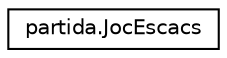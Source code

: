 digraph "Graphical Class Hierarchy"
{
 // LATEX_PDF_SIZE
  edge [fontname="Helvetica",fontsize="10",labelfontname="Helvetica",labelfontsize="10"];
  node [fontname="Helvetica",fontsize="10",shape=record];
  rankdir="LR";
  Node0 [label="partida.JocEscacs",height=0.2,width=0.4,color="black", fillcolor="white", style="filled",URL="$classpartida_1_1_joc_escacs.html",tooltip="Programa principal."];
}
